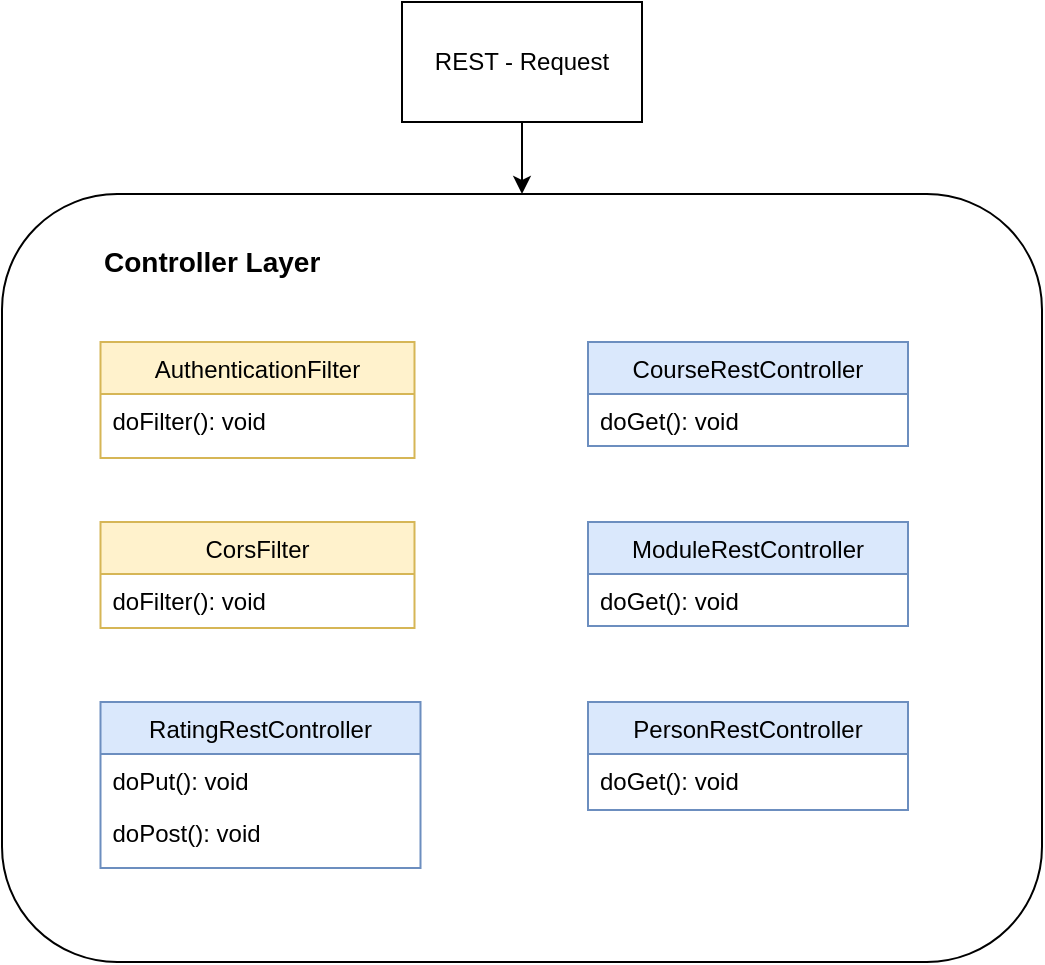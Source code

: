 <mxfile version="14.4.3" type="device" pages="3"><diagram id="8FG7rsehoPoTbCQ9Drj7" name="Controller"><mxGraphModel dx="2416" dy="2660" grid="1" gridSize="10" guides="1" tooltips="1" connect="1" arrows="1" fold="1" page="1" pageScale="1" pageWidth="827" pageHeight="1169" math="0" shadow="0"><root><mxCell id="NbXyLEiGHt6chCIIHLKq-0"/><mxCell id="NbXyLEiGHt6chCIIHLKq-1" parent="NbXyLEiGHt6chCIIHLKq-0"/><mxCell id="odTiYyJKUUdqh8vxiydy-0" value="" style="rounded=1;whiteSpace=wrap;html=1;shadow=0;align=left;" vertex="1" parent="NbXyLEiGHt6chCIIHLKq-1"><mxGeometry x="-673" y="-1054" width="520" height="384" as="geometry"/></mxCell><mxCell id="odTiYyJKUUdqh8vxiydy-3" style="edgeStyle=orthogonalEdgeStyle;rounded=0;orthogonalLoop=1;jettySize=auto;html=1;exitX=0.5;exitY=1;exitDx=0;exitDy=0;entryX=0.5;entryY=0;entryDx=0;entryDy=0;" edge="1" parent="NbXyLEiGHt6chCIIHLKq-1" source="eHBc7E_ETXmzfmUK1PFe-1" target="odTiYyJKUUdqh8vxiydy-0"><mxGeometry relative="1" as="geometry"/></mxCell><mxCell id="eHBc7E_ETXmzfmUK1PFe-1" value="REST - Request" style="rounded=0;whiteSpace=wrap;html=1;" vertex="1" parent="NbXyLEiGHt6chCIIHLKq-1"><mxGeometry x="-473" y="-1150" width="120" height="60" as="geometry"/></mxCell><mxCell id="eHBc7E_ETXmzfmUK1PFe-3" value="RatingRestController" style="swimlane;fontStyle=0;align=center;verticalAlign=top;childLayout=stackLayout;horizontal=1;startSize=26;horizontalStack=0;resizeParent=1;resizeLast=0;collapsible=1;marginBottom=0;rounded=0;shadow=0;strokeWidth=1;fillColor=#dae8fc;strokeColor=#6c8ebf;" vertex="1" parent="NbXyLEiGHt6chCIIHLKq-1"><mxGeometry x="-623.75" y="-800" width="160" height="83" as="geometry"><mxRectangle x="550" y="140" width="160" height="26" as="alternateBounds"/></mxGeometry></mxCell><mxCell id="eHBc7E_ETXmzfmUK1PFe-4" value="doPut(): void" style="text;align=left;verticalAlign=top;spacingLeft=4;spacingRight=4;overflow=hidden;rotatable=0;points=[[0,0.5],[1,0.5]];portConstraint=eastwest;" vertex="1" parent="eHBc7E_ETXmzfmUK1PFe-3"><mxGeometry y="26" width="160" height="26" as="geometry"/></mxCell><mxCell id="eHBc7E_ETXmzfmUK1PFe-5" value="doPost(): void" style="text;align=left;verticalAlign=top;spacingLeft=4;spacingRight=4;overflow=hidden;rotatable=0;points=[[0,0.5],[1,0.5]];portConstraint=eastwest;" vertex="1" parent="eHBc7E_ETXmzfmUK1PFe-3"><mxGeometry y="52" width="160" height="26" as="geometry"/></mxCell><mxCell id="eHBc7E_ETXmzfmUK1PFe-6" value="PersonRestController" style="swimlane;fontStyle=0;align=center;verticalAlign=top;childLayout=stackLayout;horizontal=1;startSize=26;horizontalStack=0;resizeParent=1;resizeLast=0;collapsible=1;marginBottom=0;rounded=0;shadow=0;strokeWidth=1;fillColor=#dae8fc;strokeColor=#6c8ebf;" vertex="1" parent="NbXyLEiGHt6chCIIHLKq-1"><mxGeometry x="-380" y="-800" width="160" height="54" as="geometry"><mxRectangle x="550" y="140" width="160" height="26" as="alternateBounds"/></mxGeometry></mxCell><mxCell id="eHBc7E_ETXmzfmUK1PFe-7" value="doGet(): void" style="text;align=left;verticalAlign=top;spacingLeft=4;spacingRight=4;overflow=hidden;rotatable=0;points=[[0,0.5],[1,0.5]];portConstraint=eastwest;" vertex="1" parent="eHBc7E_ETXmzfmUK1PFe-6"><mxGeometry y="26" width="160" height="26" as="geometry"/></mxCell><mxCell id="eHBc7E_ETXmzfmUK1PFe-8" value="CourseRestController" style="swimlane;fontStyle=0;align=center;verticalAlign=top;childLayout=stackLayout;horizontal=1;startSize=26;horizontalStack=0;resizeParent=1;resizeLast=0;collapsible=1;marginBottom=0;rounded=0;shadow=0;strokeWidth=1;fillColor=#dae8fc;strokeColor=#6c8ebf;" vertex="1" parent="NbXyLEiGHt6chCIIHLKq-1"><mxGeometry x="-380" y="-980" width="160" height="52" as="geometry"><mxRectangle x="550" y="140" width="160" height="26" as="alternateBounds"/></mxGeometry></mxCell><mxCell id="eHBc7E_ETXmzfmUK1PFe-9" value="doGet(): void" style="text;align=left;verticalAlign=top;spacingLeft=4;spacingRight=4;overflow=hidden;rotatable=0;points=[[0,0.5],[1,0.5]];portConstraint=eastwest;" vertex="1" parent="eHBc7E_ETXmzfmUK1PFe-8"><mxGeometry y="26" width="160" height="26" as="geometry"/></mxCell><mxCell id="eHBc7E_ETXmzfmUK1PFe-11" value="AuthenticationFilter" style="swimlane;fontStyle=0;align=center;verticalAlign=top;childLayout=stackLayout;horizontal=1;startSize=26;horizontalStack=0;resizeParent=1;resizeLast=0;collapsible=1;marginBottom=0;rounded=0;shadow=0;strokeWidth=1;fillColor=#fff2cc;strokeColor=#d6b656;" vertex="1" parent="NbXyLEiGHt6chCIIHLKq-1"><mxGeometry x="-623.75" y="-980" width="157" height="58" as="geometry"><mxRectangle x="550" y="140" width="160" height="26" as="alternateBounds"/></mxGeometry></mxCell><mxCell id="eHBc7E_ETXmzfmUK1PFe-12" value="doFilter(): void" style="text;align=left;verticalAlign=top;spacingLeft=4;spacingRight=4;overflow=hidden;rotatable=0;points=[[0,0.5],[1,0.5]];portConstraint=eastwest;" vertex="1" parent="eHBc7E_ETXmzfmUK1PFe-11"><mxGeometry y="26" width="157" height="26" as="geometry"/></mxCell><mxCell id="eHBc7E_ETXmzfmUK1PFe-13" value="CorsFilter" style="swimlane;fontStyle=0;align=center;verticalAlign=top;childLayout=stackLayout;horizontal=1;startSize=26;horizontalStack=0;resizeParent=1;resizeLast=0;collapsible=1;marginBottom=0;rounded=0;shadow=0;strokeWidth=1;fillColor=#fff2cc;strokeColor=#d6b656;" vertex="1" parent="NbXyLEiGHt6chCIIHLKq-1"><mxGeometry x="-623.75" y="-890" width="157" height="53" as="geometry"><mxRectangle x="550" y="140" width="160" height="26" as="alternateBounds"/></mxGeometry></mxCell><mxCell id="eHBc7E_ETXmzfmUK1PFe-14" value="doFilter(): void" style="text;align=left;verticalAlign=top;spacingLeft=4;spacingRight=4;overflow=hidden;rotatable=0;points=[[0,0.5],[1,0.5]];portConstraint=eastwest;" vertex="1" parent="eHBc7E_ETXmzfmUK1PFe-13"><mxGeometry y="26" width="157" height="26" as="geometry"/></mxCell><mxCell id="eHBc7E_ETXmzfmUK1PFe-16" value="&lt;b&gt;&lt;font style=&quot;font-size: 14px&quot;&gt;Controller Layer&lt;/font&gt;&lt;/b&gt;" style="text;html=1;strokeColor=none;fillColor=none;align=left;verticalAlign=middle;whiteSpace=wrap;rounded=0;" vertex="1" parent="NbXyLEiGHt6chCIIHLKq-1"><mxGeometry x="-623.75" y="-1030" width="128.5" height="20" as="geometry"/></mxCell><mxCell id="odTiYyJKUUdqh8vxiydy-1" value="ModuleRestController" style="swimlane;fontStyle=0;align=center;verticalAlign=top;childLayout=stackLayout;horizontal=1;startSize=26;horizontalStack=0;resizeParent=1;resizeLast=0;collapsible=1;marginBottom=0;rounded=0;shadow=0;strokeWidth=1;fillColor=#dae8fc;strokeColor=#6c8ebf;" vertex="1" parent="NbXyLEiGHt6chCIIHLKq-1"><mxGeometry x="-380" y="-890" width="160" height="52" as="geometry"><mxRectangle x="550" y="140" width="160" height="26" as="alternateBounds"/></mxGeometry></mxCell><mxCell id="odTiYyJKUUdqh8vxiydy-2" value="doGet(): void" style="text;align=left;verticalAlign=top;spacingLeft=4;spacingRight=4;overflow=hidden;rotatable=0;points=[[0,0.5],[1,0.5]];portConstraint=eastwest;" vertex="1" parent="odTiYyJKUUdqh8vxiydy-1"><mxGeometry y="26" width="160" height="26" as="geometry"/></mxCell></root></mxGraphModel></diagram><diagram id="3cn5RmFwUOxk3ArL-6pI" name="Business"><mxGraphModel dx="2151" dy="2412" grid="1" gridSize="10" guides="1" tooltips="1" connect="1" arrows="1" fold="1" page="1" pageScale="1" pageWidth="827" pageHeight="1169" math="0" shadow="0"><root><mxCell id="0nMugpEhyfzo_SqXCgzx-0"/><mxCell id="0nMugpEhyfzo_SqXCgzx-1" parent="0nMugpEhyfzo_SqXCgzx-0"/><mxCell id="khdVPNoQ7ufVG_HShhpY-8" value="" style="rounded=1;whiteSpace=wrap;html=1;shadow=0;align=left;" vertex="1" parent="0nMugpEhyfzo_SqXCgzx-1"><mxGeometry x="-763" y="-1140" width="700" height="770" as="geometry"/></mxCell><mxCell id="khdVPNoQ7ufVG_HShhpY-6" style="edgeStyle=orthogonalEdgeStyle;rounded=0;orthogonalLoop=1;jettySize=auto;html=1;exitX=0.5;exitY=1;exitDx=0;exitDy=0;entryX=0.5;entryY=0;entryDx=0;entryDy=0;" edge="1" parent="0nMugpEhyfzo_SqXCgzx-1" source="0nMugpEhyfzo_SqXCgzx-7" target="khdVPNoQ7ufVG_HShhpY-2"><mxGeometry relative="1" as="geometry"/></mxCell><mxCell id="0nMugpEhyfzo_SqXCgzx-7" value="Rating" style="swimlane;fontStyle=0;align=center;verticalAlign=top;childLayout=stackLayout;horizontal=1;startSize=26;horizontalStack=0;resizeParent=1;resizeLast=0;collapsible=1;marginBottom=0;rounded=0;shadow=0;strokeWidth=1;fillColor=#dae8fc;strokeColor=#6c8ebf;" vertex="1" parent="0nMugpEhyfzo_SqXCgzx-1"><mxGeometry x="-452" y="-699" width="160" height="70" as="geometry"><mxRectangle x="340" y="380" width="170" height="26" as="alternateBounds"/></mxGeometry></mxCell><mxCell id="0nMugpEhyfzo_SqXCgzx-8" value="Course" style="swimlane;fontStyle=0;align=center;verticalAlign=top;childLayout=stackLayout;horizontal=1;startSize=26;horizontalStack=0;resizeParent=1;resizeLast=0;collapsible=1;marginBottom=0;rounded=0;shadow=0;strokeWidth=1;fillColor=#dae8fc;strokeColor=#6c8ebf;" vertex="1" parent="0nMugpEhyfzo_SqXCgzx-1"><mxGeometry x="-282" y="-699" width="160" height="70" as="geometry"><mxRectangle x="230" y="140" width="160" height="26" as="alternateBounds"/></mxGeometry></mxCell><mxCell id="0nMugpEhyfzo_SqXCgzx-9" value="Module" style="swimlane;fontStyle=0;align=center;verticalAlign=top;childLayout=stackLayout;horizontal=1;startSize=26;horizontalStack=0;resizeParent=1;resizeLast=0;collapsible=1;marginBottom=0;rounded=0;shadow=0;strokeWidth=1;fillColor=#dae8fc;strokeColor=#6c8ebf;" vertex="1" parent="0nMugpEhyfzo_SqXCgzx-1"><mxGeometry x="-690" y="-699" width="160" height="70" as="geometry"><mxRectangle x="230" y="140" width="160" height="26" as="alternateBounds"/></mxGeometry></mxCell><mxCell id="0nMugpEhyfzo_SqXCgzx-10" value="Person" style="swimlane;fontStyle=0;align=center;verticalAlign=top;childLayout=stackLayout;horizontal=1;startSize=26;horizontalStack=0;resizeParent=1;resizeLast=0;collapsible=1;marginBottom=0;rounded=0;shadow=0;strokeWidth=1;fillColor=#dae8fc;strokeColor=#6c8ebf;" vertex="1" parent="0nMugpEhyfzo_SqXCgzx-1"><mxGeometry x="-690" y="-594" width="160" height="65" as="geometry"><mxRectangle x="230" y="140" width="160" height="26" as="alternateBounds"/></mxGeometry></mxCell><mxCell id="0nMugpEhyfzo_SqXCgzx-11" style="edgeStyle=orthogonalEdgeStyle;rounded=0;orthogonalLoop=1;jettySize=auto;html=1;exitX=0.5;exitY=0;exitDx=0;exitDy=0;entryX=0.5;entryY=1;entryDx=0;entryDy=0;" edge="1" parent="0nMugpEhyfzo_SqXCgzx-1" source="0nMugpEhyfzo_SqXCgzx-4" target="0nMugpEhyfzo_SqXCgzx-10"><mxGeometry x="-813" y="-1260" as="geometry"/></mxCell><mxCell id="0nMugpEhyfzo_SqXCgzx-21" value="" style="endArrow=none;html=1;entryX=0.5;entryY=1;entryDx=0;entryDy=0;rounded=0;" edge="1" parent="0nMugpEhyfzo_SqXCgzx-1" target="0nMugpEhyfzo_SqXCgzx-8"><mxGeometry x="-752" y="-759" width="50" height="50" as="geometry"><mxPoint x="-282" y="-609" as="sourcePoint"/><mxPoint x="-332" y="-589" as="targetPoint"/><Array as="points"><mxPoint x="-202" y="-609"/></Array></mxGeometry></mxCell><mxCell id="0nMugpEhyfzo_SqXCgzx-4" value="&lt;&lt;enumeration&gt;&gt;&#10;Role" style="swimlane;fontStyle=0;align=center;verticalAlign=top;childLayout=stackLayout;horizontal=1;startSize=40;horizontalStack=0;resizeParent=1;resizeLast=0;collapsible=1;marginBottom=0;rounded=0;shadow=0;strokeWidth=1;fillColor=#dae8fc;strokeColor=#6c8ebf;" vertex="1" parent="0nMugpEhyfzo_SqXCgzx-1"><mxGeometry x="-690" y="-489" width="160" height="60" as="geometry"><mxRectangle x="550" y="140" width="160" height="26" as="alternateBounds"/></mxGeometry></mxCell><mxCell id="khdVPNoQ7ufVG_HShhpY-0" value="StudentCourseRating" style="swimlane;fontStyle=0;align=center;verticalAlign=top;childLayout=stackLayout;horizontal=1;startSize=26;horizontalStack=0;resizeParent=1;resizeLast=0;collapsible=1;marginBottom=0;rounded=0;shadow=0;strokeWidth=1;fillColor=#dae8fc;strokeColor=#6c8ebf;" vertex="1" parent="0nMugpEhyfzo_SqXCgzx-1"><mxGeometry x="-362" y="-483" width="160" height="54" as="geometry"><mxRectangle x="550" y="140" width="160" height="26" as="alternateBounds"/></mxGeometry></mxCell><mxCell id="khdVPNoQ7ufVG_HShhpY-1" value="calculateGrades(): void" style="text;align=left;verticalAlign=top;spacingLeft=4;spacingRight=4;overflow=hidden;rotatable=0;points=[[0,0.5],[1,0.5]];portConstraint=eastwest;" vertex="1" parent="khdVPNoQ7ufVG_HShhpY-0"><mxGeometry y="26" width="160" height="26" as="geometry"/></mxCell><mxCell id="khdVPNoQ7ufVG_HShhpY-5" style="edgeStyle=orthogonalEdgeStyle;rounded=0;orthogonalLoop=1;jettySize=auto;html=1;exitX=0.5;exitY=1;exitDx=0;exitDy=0;entryX=0.5;entryY=0;entryDx=0;entryDy=0;" edge="1" parent="0nMugpEhyfzo_SqXCgzx-1" source="khdVPNoQ7ufVG_HShhpY-2" target="khdVPNoQ7ufVG_HShhpY-0"><mxGeometry relative="1" as="geometry"/></mxCell><mxCell id="khdVPNoQ7ufVG_HShhpY-2" value="CourseRating" style="swimlane;fontStyle=0;align=center;verticalAlign=top;childLayout=stackLayout;horizontal=1;startSize=26;horizontalStack=0;resizeParent=1;resizeLast=0;collapsible=1;marginBottom=0;rounded=0;shadow=0;strokeWidth=1;fillColor=#dae8fc;strokeColor=#6c8ebf;" vertex="1" parent="0nMugpEhyfzo_SqXCgzx-1"><mxGeometry x="-373.5" y="-588.5" width="183" height="79" as="geometry"><mxRectangle x="550" y="140" width="160" height="26" as="alternateBounds"/></mxGeometry></mxCell><mxCell id="khdVPNoQ7ufVG_HShhpY-3" value="getCourseSuccessRate(): int" style="text;align=left;verticalAlign=top;spacingLeft=4;spacingRight=4;overflow=hidden;rotatable=0;points=[[0,0.5],[1,0.5]];portConstraint=eastwest;" vertex="1" parent="khdVPNoQ7ufVG_HShhpY-2"><mxGeometry y="26" width="183" height="26" as="geometry"/></mxCell><mxCell id="khdVPNoQ7ufVG_HShhpY-4" value="getCourseWeight(): double" style="text;align=left;verticalAlign=top;spacingLeft=4;spacingRight=4;overflow=hidden;rotatable=0;points=[[0,0.5],[1,0.5]];portConstraint=eastwest;" vertex="1" parent="khdVPNoQ7ufVG_HShhpY-2"><mxGeometry y="52" width="183" height="26" as="geometry"/></mxCell><mxCell id="khdVPNoQ7ufVG_HShhpY-9" value="" style="endArrow=none;dashed=1;html=1;exitX=0;exitY=0.5;exitDx=0;exitDy=0;entryX=1;entryY=0.5;entryDx=0;entryDy=0;" edge="1" parent="0nMugpEhyfzo_SqXCgzx-1" source="khdVPNoQ7ufVG_HShhpY-8" target="khdVPNoQ7ufVG_HShhpY-8"><mxGeometry width="50" height="50" relative="1" as="geometry"><mxPoint x="-400" y="-740" as="sourcePoint"/><mxPoint x="-350" y="-790" as="targetPoint"/></mxGeometry></mxCell><mxCell id="khdVPNoQ7ufVG_HShhpY-10" value="&lt;b&gt;&lt;font style=&quot;font-size: 14px&quot;&gt;Model&lt;/font&gt;&lt;/b&gt;" style="text;html=1;strokeColor=none;fillColor=none;align=center;verticalAlign=middle;whiteSpace=wrap;rounded=0;shadow=0;" vertex="1" parent="0nMugpEhyfzo_SqXCgzx-1"><mxGeometry x="-690" y="-739" width="40" height="20" as="geometry"/></mxCell><mxCell id="khdVPNoQ7ufVG_HShhpY-11" value="&lt;b&gt;&lt;font style=&quot;font-size: 14px&quot;&gt;Service&lt;/font&gt;&lt;/b&gt;" style="text;html=1;strokeColor=none;fillColor=none;align=center;verticalAlign=middle;whiteSpace=wrap;rounded=0;shadow=0;" vertex="1" parent="0nMugpEhyfzo_SqXCgzx-1"><mxGeometry x="-690" y="-1120" width="40" height="20" as="geometry"/></mxCell><mxCell id="khdVPNoQ7ufVG_HShhpY-12" value="AuthenticationService" style="swimlane;fontStyle=0;align=center;verticalAlign=top;childLayout=stackLayout;horizontal=1;startSize=26;horizontalStack=0;resizeParent=1;resizeLast=0;collapsible=1;marginBottom=0;rounded=0;shadow=0;strokeWidth=1;fillColor=#dae8fc;strokeColor=#6c8ebf;" vertex="1" parent="0nMugpEhyfzo_SqXCgzx-1"><mxGeometry x="-690" y="-1070" width="183" height="60" as="geometry"><mxRectangle x="550" y="140" width="160" height="26" as="alternateBounds"/></mxGeometry></mxCell><mxCell id="khdVPNoQ7ufVG_HShhpY-13" value="authenticateUser(): int" style="text;align=left;verticalAlign=top;spacingLeft=4;spacingRight=4;overflow=hidden;rotatable=0;points=[[0,0.5],[1,0.5]];portConstraint=eastwest;" vertex="1" parent="khdVPNoQ7ufVG_HShhpY-12"><mxGeometry y="26" width="183" height="26" as="geometry"/></mxCell><mxCell id="khdVPNoQ7ufVG_HShhpY-15" value="CourseService" style="swimlane;fontStyle=0;align=center;verticalAlign=top;childLayout=stackLayout;horizontal=1;startSize=26;horizontalStack=0;resizeParent=1;resizeLast=0;collapsible=1;marginBottom=0;rounded=0;shadow=0;strokeWidth=1;fillColor=#dae8fc;strokeColor=#6c8ebf;" vertex="1" parent="0nMugpEhyfzo_SqXCgzx-1"><mxGeometry x="-690" y="-970" width="220" height="60" as="geometry"><mxRectangle x="550" y="140" width="160" height="26" as="alternateBounds"/></mxGeometry></mxCell><mxCell id="khdVPNoQ7ufVG_HShhpY-16" value="getCoursesForModule(): List&lt;Course&gt;" style="text;align=left;verticalAlign=top;spacingLeft=4;spacingRight=4;overflow=hidden;rotatable=0;points=[[0,0.5],[1,0.5]];portConstraint=eastwest;" vertex="1" parent="khdVPNoQ7ufVG_HShhpY-15"><mxGeometry y="26" width="220" height="26" as="geometry"/></mxCell><mxCell id="khdVPNoQ7ufVG_HShhpY-17" value="ModuleService" style="swimlane;fontStyle=0;align=center;verticalAlign=top;childLayout=stackLayout;horizontal=1;startSize=26;horizontalStack=0;resizeParent=1;resizeLast=0;collapsible=1;marginBottom=0;rounded=0;shadow=0;strokeWidth=1;fillColor=#dae8fc;strokeColor=#6c8ebf;" vertex="1" parent="0nMugpEhyfzo_SqXCgzx-1"><mxGeometry x="-690" y="-860" width="372" height="78" as="geometry"><mxRectangle x="550" y="140" width="160" height="26" as="alternateBounds"/></mxGeometry></mxCell><mxCell id="khdVPNoQ7ufVG_HShhpY-18" value="getModulesForPerson(): List&lt;Module&gt;" style="text;align=left;verticalAlign=top;spacingLeft=4;spacingRight=4;overflow=hidden;rotatable=0;points=[[0,0.5],[1,0.5]];portConstraint=eastwest;" vertex="1" parent="khdVPNoQ7ufVG_HShhpY-17"><mxGeometry y="26" width="372" height="26" as="geometry"/></mxCell><mxCell id="khdVPNoQ7ufVG_HShhpY-19" value="getSuccessRateOverviewForModule(): List&lt;StudentCourseRating&gt;" style="text;align=left;verticalAlign=top;spacingLeft=4;spacingRight=4;overflow=hidden;rotatable=0;points=[[0,0.5],[1,0.5]];portConstraint=eastwest;" vertex="1" parent="khdVPNoQ7ufVG_HShhpY-17"><mxGeometry y="52" width="372" height="26" as="geometry"/></mxCell><mxCell id="khdVPNoQ7ufVG_HShhpY-20" value="PersonService" style="swimlane;fontStyle=0;align=center;verticalAlign=top;childLayout=stackLayout;horizontal=1;startSize=26;horizontalStack=0;resizeParent=1;resizeLast=0;collapsible=1;marginBottom=0;rounded=0;shadow=0;strokeWidth=1;fillColor=#dae8fc;strokeColor=#6c8ebf;" vertex="1" parent="0nMugpEhyfzo_SqXCgzx-1"><mxGeometry x="-362" y="-1080" width="183" height="60" as="geometry"><mxRectangle x="550" y="140" width="160" height="26" as="alternateBounds"/></mxGeometry></mxCell><mxCell id="khdVPNoQ7ufVG_HShhpY-21" value="getPerson(): Person" style="text;align=left;verticalAlign=top;spacingLeft=4;spacingRight=4;overflow=hidden;rotatable=0;points=[[0,0.5],[1,0.5]];portConstraint=eastwest;" vertex="1" parent="khdVPNoQ7ufVG_HShhpY-20"><mxGeometry y="26" width="183" height="26" as="geometry"/></mxCell><mxCell id="khdVPNoQ7ufVG_HShhpY-22" value="RatingService" style="swimlane;fontStyle=0;align=center;verticalAlign=top;childLayout=stackLayout;horizontal=1;startSize=26;horizontalStack=0;resizeParent=1;resizeLast=0;collapsible=1;marginBottom=0;rounded=0;shadow=0;strokeWidth=1;fillColor=#dae8fc;strokeColor=#6c8ebf;" vertex="1" parent="0nMugpEhyfzo_SqXCgzx-1"><mxGeometry x="-362" y="-969" width="183" height="78" as="geometry"><mxRectangle x="550" y="140" width="160" height="26" as="alternateBounds"/></mxGeometry></mxCell><mxCell id="khdVPNoQ7ufVG_HShhpY-23" value="updateRatings(): void" style="text;align=left;verticalAlign=top;spacingLeft=4;spacingRight=4;overflow=hidden;rotatable=0;points=[[0,0.5],[1,0.5]];portConstraint=eastwest;" vertex="1" parent="khdVPNoQ7ufVG_HShhpY-22"><mxGeometry y="26" width="183" height="26" as="geometry"/></mxCell><mxCell id="khdVPNoQ7ufVG_HShhpY-24" value="insertRatings(): void" style="text;align=left;verticalAlign=top;spacingLeft=4;spacingRight=4;overflow=hidden;rotatable=0;points=[[0,0.5],[1,0.5]];portConstraint=eastwest;" vertex="1" parent="khdVPNoQ7ufVG_HShhpY-22"><mxGeometry y="52" width="183" height="26" as="geometry"/></mxCell></root></mxGraphModel></diagram><diagram id="GlT5G1rGqY7fo7BN2LHg" name="Repository"><mxGraphModel dx="1589" dy="1491" grid="1" gridSize="10" guides="1" tooltips="1" connect="1" arrows="1" fold="1" page="1" pageScale="1" pageWidth="827" pageHeight="1169" math="0" shadow="0"><root><mxCell id="E65hbOHFkUpTfnGED8Oc-0"/><mxCell id="E65hbOHFkUpTfnGED8Oc-1" parent="E65hbOHFkUpTfnGED8Oc-0"/><mxCell id="hyppfoLqJEOeQch1UN_Y-21" value="" style="rounded=1;whiteSpace=wrap;html=1;shadow=0;align=left;" vertex="1" parent="E65hbOHFkUpTfnGED8Oc-1"><mxGeometry x="54" y="32" width="636" height="608" as="geometry"/></mxCell><mxCell id="3UmWZBJtxva9D2eft6oa-19" value="&lt;b&gt;&lt;font style=&quot;font-size: 14px&quot;&gt;Repository&lt;/font&gt;&lt;/b&gt;" style="text;html=1;strokeColor=none;fillColor=none;align=left;verticalAlign=middle;whiteSpace=wrap;rounded=0;" vertex="1" parent="E65hbOHFkUpTfnGED8Oc-1"><mxGeometry x="130" y="60" width="128.5" height="20" as="geometry"/></mxCell><mxCell id="3UmWZBJtxva9D2eft6oa-20" value="Database" style="text;html=1;strokeColor=none;fillColor=none;align=center;verticalAlign=middle;whiteSpace=wrap;rounded=0;" vertex="1" parent="E65hbOHFkUpTfnGED8Oc-1"><mxGeometry x="307.75" y="810" width="128.5" height="20" as="geometry"/></mxCell><mxCell id="3UmWZBJtxva9D2eft6oa-2" value="" style="shape=cylinder3;whiteSpace=wrap;html=1;boundedLbl=1;backgroundOutline=1;size=15;" vertex="1" parent="E65hbOHFkUpTfnGED8Oc-1"><mxGeometry x="342" y="720" width="60" height="80" as="geometry"/></mxCell><mxCell id="3UmWZBJtxva9D2eft6oa-17" value="RepositoryException" style="swimlane;fontStyle=0;align=center;verticalAlign=top;childLayout=stackLayout;horizontal=1;startSize=26;horizontalStack=0;resizeParent=1;resizeLast=0;collapsible=1;marginBottom=0;rounded=0;shadow=0;strokeWidth=1;fillColor=#fff2cc;strokeColor=#d6b656;" vertex="1" parent="E65hbOHFkUpTfnGED8Oc-1"><mxGeometry x="130" y="210" width="160" height="60" as="geometry"><mxRectangle x="550" y="140" width="160" height="26" as="alternateBounds"/></mxGeometry></mxCell><mxCell id="hyppfoLqJEOeQch1UN_Y-4" value="AuthenticationRepository" style="swimlane;fontStyle=0;align=center;verticalAlign=top;childLayout=stackLayout;horizontal=1;startSize=26;horizontalStack=0;resizeParent=1;resizeLast=0;collapsible=1;marginBottom=0;rounded=0;shadow=0;strokeWidth=1;fillColor=#dae8fc;strokeColor=#6c8ebf;" vertex="1" parent="E65hbOHFkUpTfnGED8Oc-1"><mxGeometry x="407" y="110" width="183" height="60" as="geometry"><mxRectangle x="550" y="140" width="160" height="26" as="alternateBounds"/></mxGeometry></mxCell><mxCell id="hyppfoLqJEOeQch1UN_Y-5" value="authenticateUser(): int" style="text;align=left;verticalAlign=top;spacingLeft=4;spacingRight=4;overflow=hidden;rotatable=0;points=[[0,0.5],[1,0.5]];portConstraint=eastwest;" vertex="1" parent="hyppfoLqJEOeQch1UN_Y-4"><mxGeometry y="26" width="183" height="26" as="geometry"/></mxCell><mxCell id="hyppfoLqJEOeQch1UN_Y-6" value="CourseRepository" style="swimlane;fontStyle=0;align=center;verticalAlign=top;childLayout=stackLayout;horizontal=1;startSize=26;horizontalStack=0;resizeParent=1;resizeLast=0;collapsible=1;marginBottom=0;rounded=0;shadow=0;strokeWidth=1;fillColor=#dae8fc;strokeColor=#6c8ebf;" vertex="1" parent="E65hbOHFkUpTfnGED8Oc-1"><mxGeometry x="407" y="210" width="223" height="60" as="geometry"><mxRectangle x="550" y="140" width="160" height="26" as="alternateBounds"/></mxGeometry></mxCell><mxCell id="hyppfoLqJEOeQch1UN_Y-7" value="getCoursesForModule(): List&lt;Course&gt;" style="text;align=left;verticalAlign=top;spacingLeft=4;spacingRight=4;overflow=hidden;rotatable=0;points=[[0,0.5],[1,0.5]];portConstraint=eastwest;" vertex="1" parent="hyppfoLqJEOeQch1UN_Y-6"><mxGeometry y="26" width="223" height="26" as="geometry"/></mxCell><mxCell id="hyppfoLqJEOeQch1UN_Y-8" value="EqualsDataSource" style="swimlane;fontStyle=0;align=center;verticalAlign=top;childLayout=stackLayout;horizontal=1;startSize=26;horizontalStack=0;resizeParent=1;resizeLast=0;collapsible=1;marginBottom=0;rounded=0;shadow=0;strokeWidth=1;fillColor=#fff2cc;strokeColor=#d6b656;" vertex="1" parent="E65hbOHFkUpTfnGED8Oc-1"><mxGeometry x="130" y="110" width="223" height="60" as="geometry"><mxRectangle x="550" y="140" width="160" height="26" as="alternateBounds"/></mxGeometry></mxCell><mxCell id="hyppfoLqJEOeQch1UN_Y-9" value="getConnection(): Connection" style="text;align=left;verticalAlign=top;spacingLeft=4;spacingRight=4;overflow=hidden;rotatable=0;points=[[0,0.5],[1,0.5]];portConstraint=eastwest;" vertex="1" parent="hyppfoLqJEOeQch1UN_Y-8"><mxGeometry y="26" width="223" height="26" as="geometry"/></mxCell><mxCell id="hyppfoLqJEOeQch1UN_Y-10" value="ModuleRepository" style="swimlane;fontStyle=0;align=center;verticalAlign=top;childLayout=stackLayout;horizontal=1;startSize=26;horizontalStack=0;resizeParent=1;resizeLast=0;collapsible=1;marginBottom=0;rounded=0;shadow=0;strokeWidth=1;fillColor=#dae8fc;strokeColor=#6c8ebf;" vertex="1" parent="E65hbOHFkUpTfnGED8Oc-1"><mxGeometry x="130" y="481" width="371.5" height="104" as="geometry"><mxRectangle x="550" y="140" width="160" height="26" as="alternateBounds"/></mxGeometry></mxCell><mxCell id="hyppfoLqJEOeQch1UN_Y-11" value="getModulesForPerson(): List&lt;Module&gt;" style="text;align=left;verticalAlign=top;spacingLeft=4;spacingRight=4;overflow=hidden;rotatable=0;points=[[0,0.5],[1,0.5]];portConstraint=eastwest;" vertex="1" parent="hyppfoLqJEOeQch1UN_Y-10"><mxGeometry y="26" width="371.5" height="26" as="geometry"/></mxCell><mxCell id="hyppfoLqJEOeQch1UN_Y-12" value="getSuccessRateOverviewForModule(): List&lt;StudentCourseRating&gt;" style="text;align=left;verticalAlign=top;spacingLeft=4;spacingRight=4;overflow=hidden;rotatable=0;points=[[0,0.5],[1,0.5]];portConstraint=eastwest;" vertex="1" parent="hyppfoLqJEOeQch1UN_Y-10"><mxGeometry y="52" width="371.5" height="26" as="geometry"/></mxCell><mxCell id="hyppfoLqJEOeQch1UN_Y-13" value="getModulesWithoutGrades(): List&lt;Integer&gt;" style="text;align=left;verticalAlign=top;spacingLeft=4;spacingRight=4;overflow=hidden;rotatable=0;points=[[0,0.5],[1,0.5]];portConstraint=eastwest;" vertex="1" parent="hyppfoLqJEOeQch1UN_Y-10"><mxGeometry y="78" width="371.5" height="26" as="geometry"/></mxCell><mxCell id="hyppfoLqJEOeQch1UN_Y-14" value="PersonRepository" style="swimlane;fontStyle=0;align=center;verticalAlign=top;childLayout=stackLayout;horizontal=1;startSize=26;horizontalStack=0;resizeParent=1;resizeLast=0;collapsible=1;marginBottom=0;rounded=0;shadow=0;strokeWidth=1;fillColor=#dae8fc;strokeColor=#6c8ebf;" vertex="1" parent="E65hbOHFkUpTfnGED8Oc-1"><mxGeometry x="130" y="310" width="223" height="60" as="geometry"><mxRectangle x="550" y="140" width="160" height="26" as="alternateBounds"/></mxGeometry></mxCell><mxCell id="hyppfoLqJEOeQch1UN_Y-15" value="getPerson(): Person" style="text;align=left;verticalAlign=top;spacingLeft=4;spacingRight=4;overflow=hidden;rotatable=0;points=[[0,0.5],[1,0.5]];portConstraint=eastwest;" vertex="1" parent="hyppfoLqJEOeQch1UN_Y-14"><mxGeometry y="26" width="223" height="26" as="geometry"/></mxCell><mxCell id="hyppfoLqJEOeQch1UN_Y-16" value="RatingRepository" style="swimlane;fontStyle=0;align=center;verticalAlign=top;childLayout=stackLayout;horizontal=1;startSize=26;horizontalStack=0;resizeParent=1;resizeLast=0;collapsible=1;marginBottom=0;rounded=0;shadow=0;strokeWidth=1;fillColor=#dae8fc;strokeColor=#6c8ebf;" vertex="1" parent="E65hbOHFkUpTfnGED8Oc-1"><mxGeometry x="407" y="310" width="223" height="130" as="geometry"><mxRectangle x="550" y="140" width="160" height="26" as="alternateBounds"/></mxGeometry></mxCell><mxCell id="hyppfoLqJEOeQch1UN_Y-17" value="updateRatings(): void" style="text;align=left;verticalAlign=top;spacingLeft=4;spacingRight=4;overflow=hidden;rotatable=0;points=[[0,0.5],[1,0.5]];portConstraint=eastwest;" vertex="1" parent="hyppfoLqJEOeQch1UN_Y-16"><mxGeometry y="26" width="223" height="26" as="geometry"/></mxCell><mxCell id="hyppfoLqJEOeQch1UN_Y-18" value="insertRatings(): void" style="text;align=left;verticalAlign=top;spacingLeft=4;spacingRight=4;overflow=hidden;rotatable=0;points=[[0,0.5],[1,0.5]];portConstraint=eastwest;" vertex="1" parent="hyppfoLqJEOeQch1UN_Y-16"><mxGeometry y="52" width="223" height="26" as="geometry"/></mxCell><mxCell id="hyppfoLqJEOeQch1UN_Y-19" value="isAuthorized(): boolean" style="text;align=left;verticalAlign=top;spacingLeft=4;spacingRight=4;overflow=hidden;rotatable=0;points=[[0,0.5],[1,0.5]];portConstraint=eastwest;" vertex="1" parent="hyppfoLqJEOeQch1UN_Y-16"><mxGeometry y="78" width="223" height="26" as="geometry"/></mxCell><mxCell id="hyppfoLqJEOeQch1UN_Y-20" value="isStudent(): boolean" style="text;align=left;verticalAlign=top;spacingLeft=4;spacingRight=4;overflow=hidden;rotatable=0;points=[[0,0.5],[1,0.5]];portConstraint=eastwest;" vertex="1" parent="hyppfoLqJEOeQch1UN_Y-16"><mxGeometry y="104" width="223" height="26" as="geometry"/></mxCell><mxCell id="hyppfoLqJEOeQch1UN_Y-23" value="" style="endArrow=classic;startArrow=classic;html=1;entryX=0.5;entryY=1;entryDx=0;entryDy=0;exitX=0.5;exitY=0;exitDx=0;exitDy=0;exitPerimeter=0;" edge="1" parent="E65hbOHFkUpTfnGED8Oc-1" source="3UmWZBJtxva9D2eft6oa-2" target="hyppfoLqJEOeQch1UN_Y-21"><mxGeometry width="50" height="50" relative="1" as="geometry"><mxPoint x="410" y="620" as="sourcePoint"/><mxPoint x="460" y="570" as="targetPoint"/></mxGeometry></mxCell></root></mxGraphModel></diagram></mxfile>